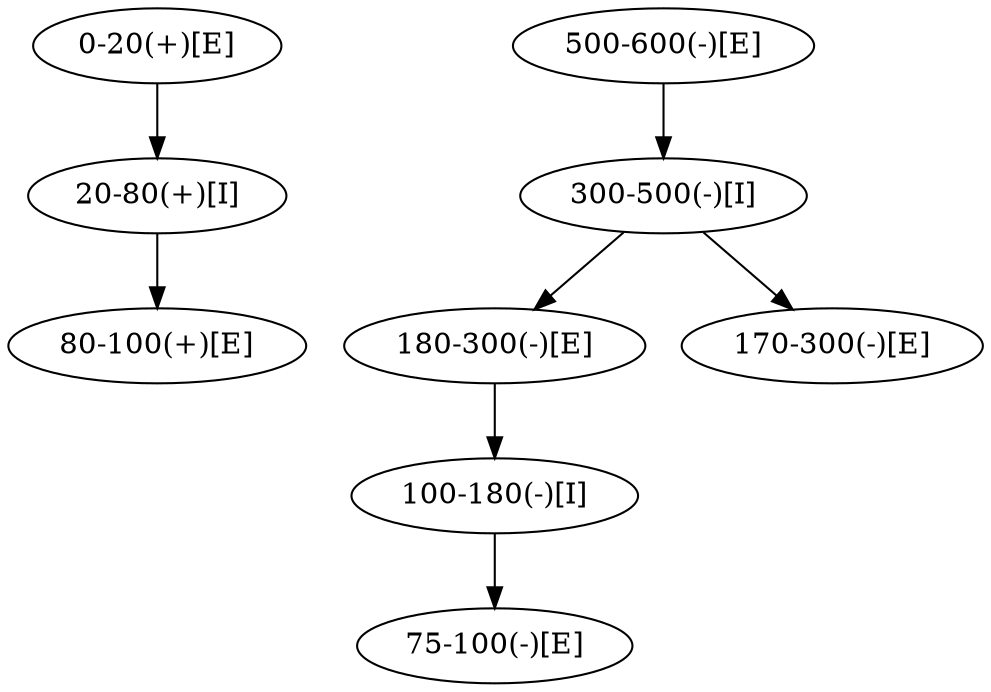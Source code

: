 strict digraph G {
"0-20(+)[E]" [ids="G1.1.1"];
"20-80(+)[I]" [ids="G1.1"];
"75-100(-)[E]" [ids="G2.1.1"];
"100-180(-)[I]" [ids="G2.1"];
"180-300(-)[E]" [ids="G2.1.2,G4.1.1"];
"170-300(-)[E]" [ids="G3.1.1,G4.1.1"];
"300-500(-)[I]" [ids="G4.1"];
"500-600(-)[E]" [ids="G4.1.2"];
"80-100(+)[E]" [ids="G1.1.2"];
"0-20(+)[E]" -> "20-80(+)[I]";
"20-80(+)[I]" -> "80-100(+)[E]";
"100-180(-)[I]" -> "75-100(-)[E]";
"180-300(-)[E]" -> "100-180(-)[I]";
"300-500(-)[I]" -> "170-300(-)[E]";
"300-500(-)[I]" -> "180-300(-)[E]";
"500-600(-)[E]" -> "300-500(-)[I]";
}
